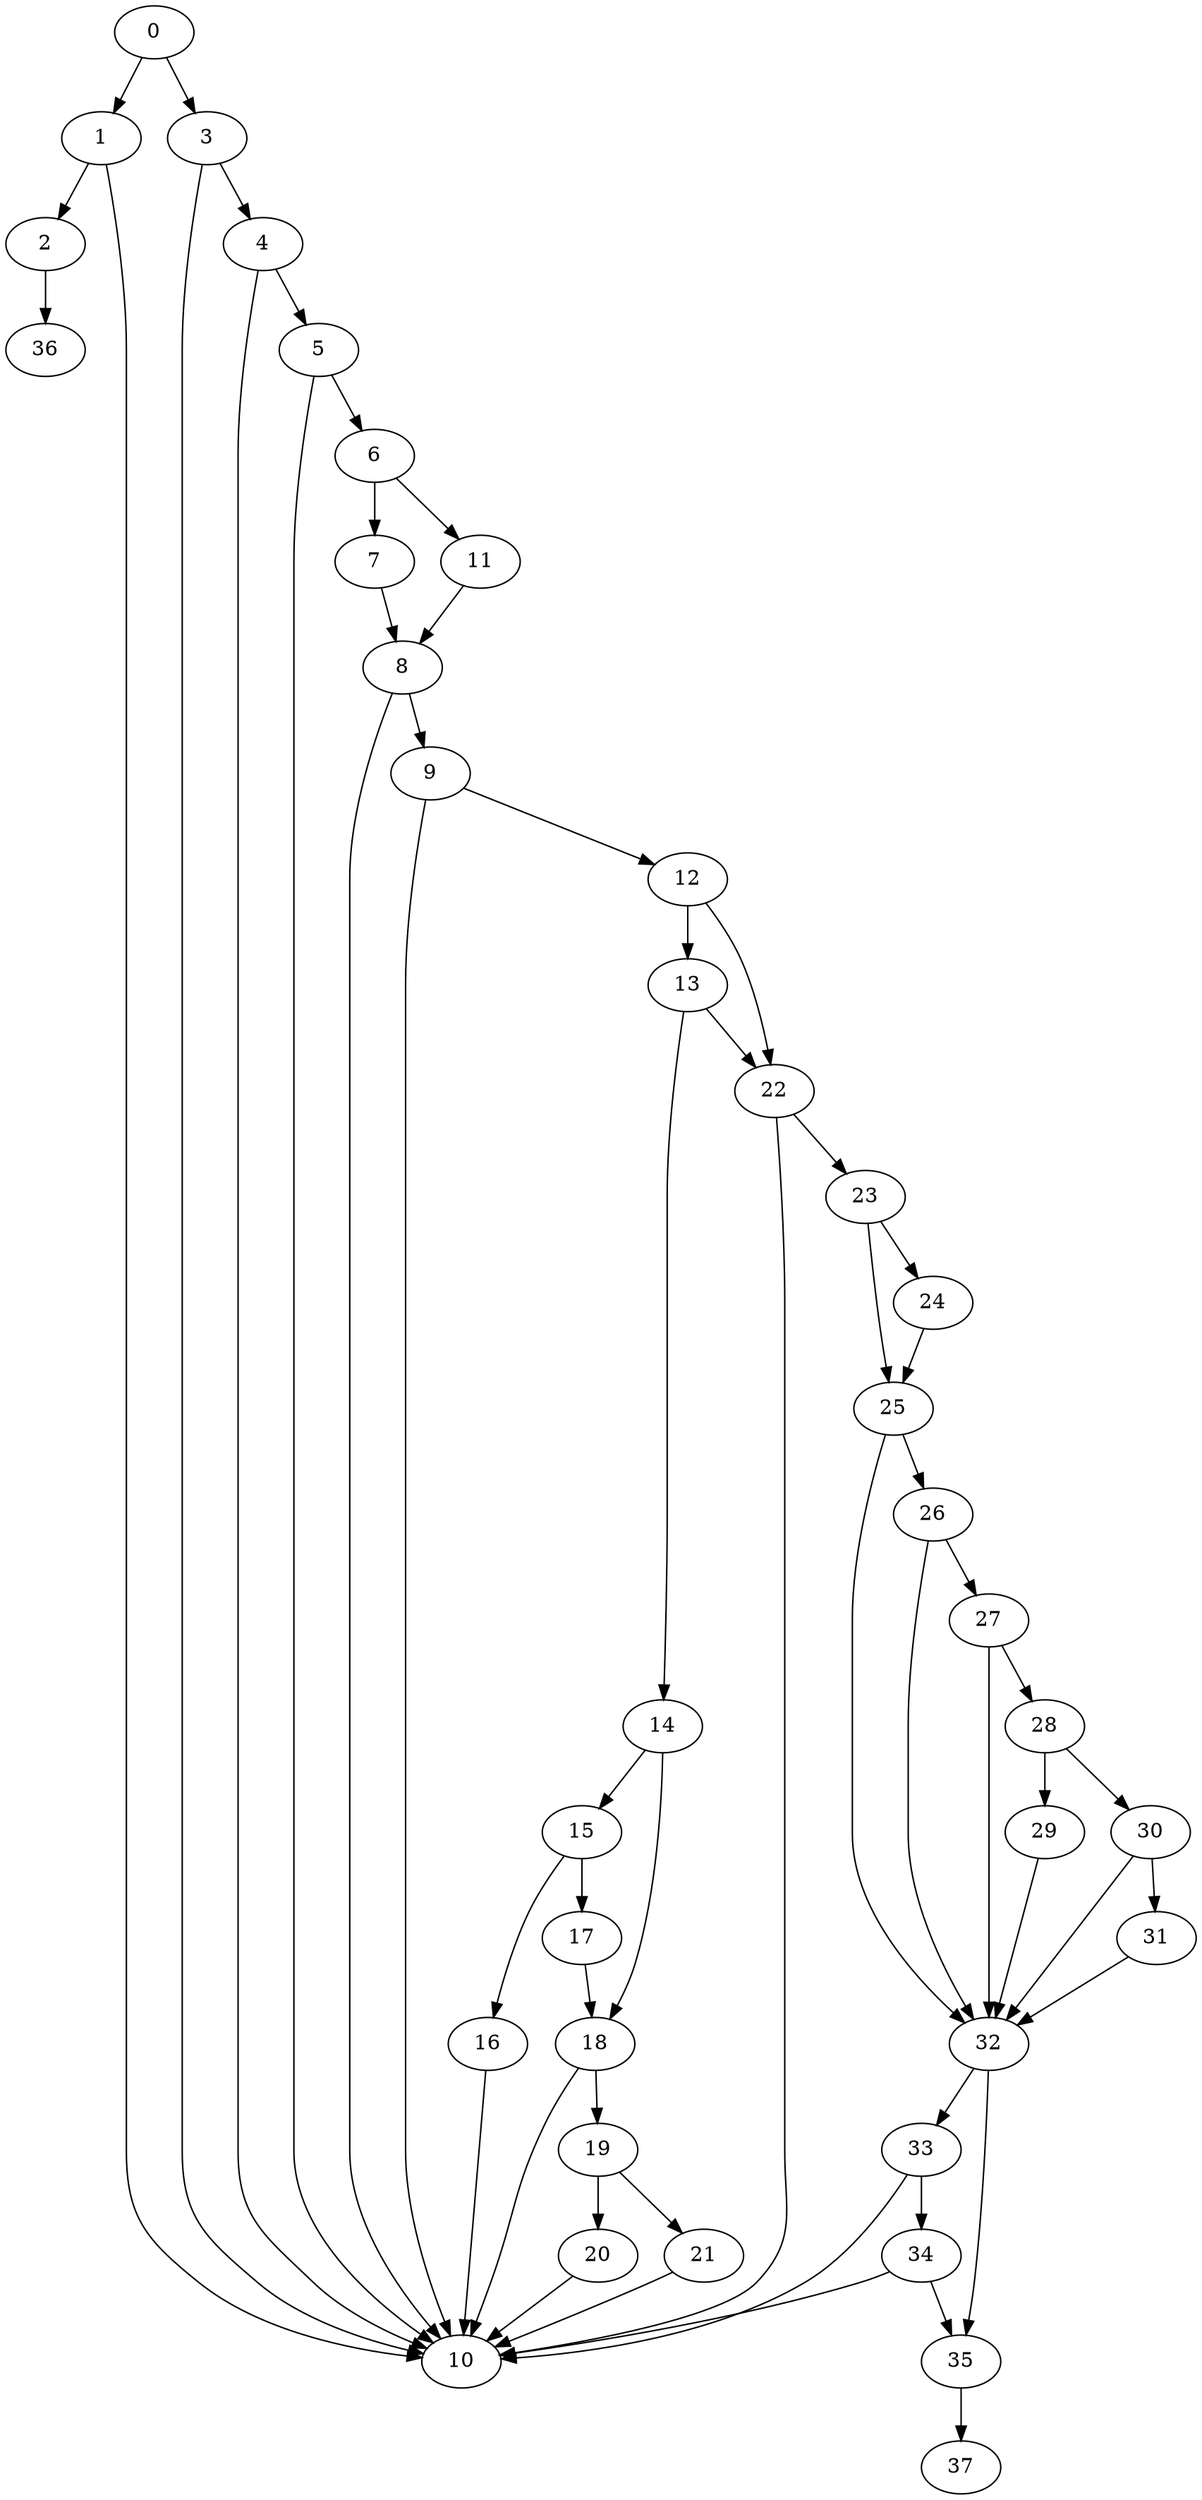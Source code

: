 digraph {
	0
	1
	2
	3
	4
	5
	6
	7
	8
	9
	10
	11
	12
	13
	14
	15
	16
	17
	18
	19
	20
	21
	22
	23
	24
	25
	26
	27
	28
	29
	30
	31
	32
	33
	34
	35
	36
	37
	30 -> 31
	30 -> 32
	31 -> 32
	25 -> 32
	26 -> 32
	27 -> 32
	29 -> 32
	3 -> 4
	6 -> 11
	14 -> 15
	28 -> 30
	4 -> 5
	8 -> 9
	9 -> 12
	32 -> 33
	35 -> 37
	12 -> 13
	19 -> 21
	27 -> 28
	7 -> 8
	11 -> 8
	32 -> 35
	34 -> 35
	19 -> 20
	23 -> 24
	2 -> 36
	5 -> 6
	17 -> 18
	14 -> 18
	18 -> 19
	23 -> 25
	24 -> 25
	26 -> 27
	28 -> 29
	0 -> 1
	6 -> 7
	15 -> 17
	12 -> 22
	13 -> 22
	22 -> 23
	25 -> 26
	1 -> 2
	13 -> 14
	33 -> 34
	0 -> 3
	18 -> 10
	20 -> 10
	21 -> 10
	22 -> 10
	4 -> 10
	5 -> 10
	8 -> 10
	9 -> 10
	16 -> 10
	33 -> 10
	34 -> 10
	1 -> 10
	3 -> 10
	15 -> 16
}
